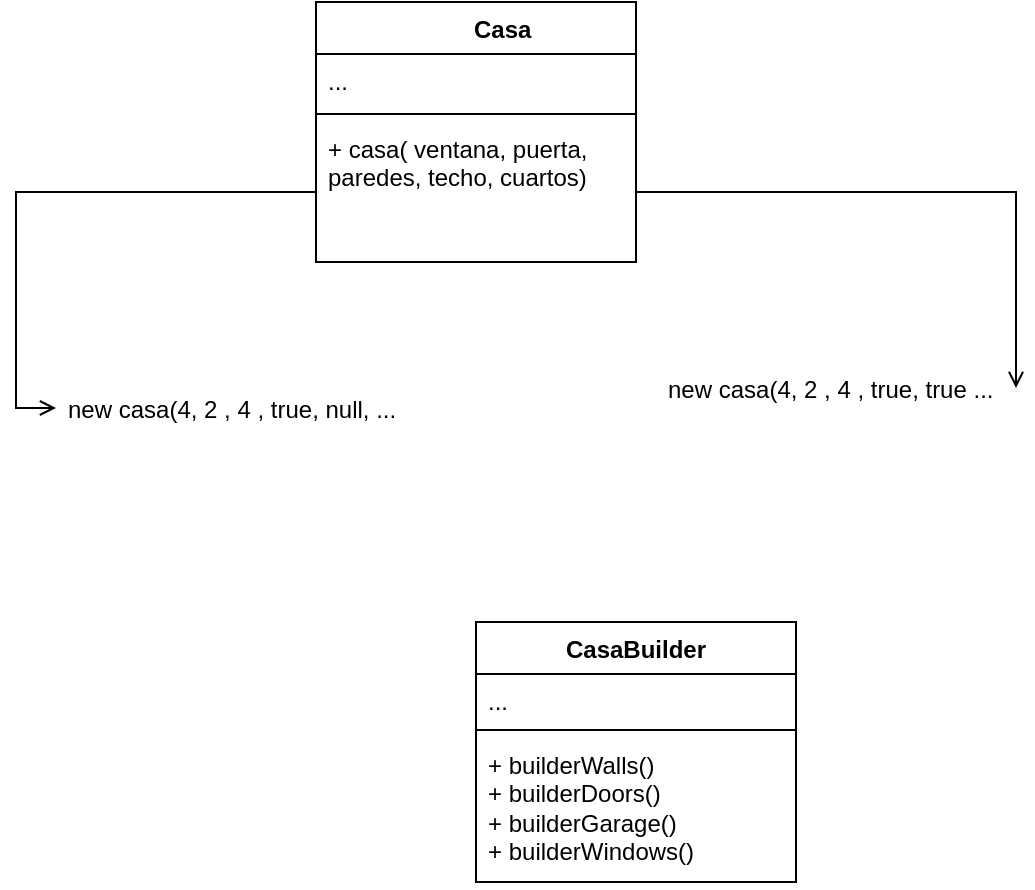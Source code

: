 <mxfile version="24.7.14">
  <diagram name="Página-1" id="amMgD-PPvfzaFwMJORSV">
    <mxGraphModel dx="825" dy="472" grid="1" gridSize="10" guides="1" tooltips="1" connect="1" arrows="1" fold="1" page="1" pageScale="1" pageWidth="827" pageHeight="1169" math="0" shadow="0">
      <root>
        <mxCell id="0" />
        <mxCell id="1" parent="0" />
        <mxCell id="pAlghJhNvrKWrn9jYM5v-1" value="&lt;span style=&quot;white-space: pre;&quot;&gt;&#x9;&lt;/span&gt;Casa" style="swimlane;fontStyle=1;align=center;verticalAlign=top;childLayout=stackLayout;horizontal=1;startSize=26;horizontalStack=0;resizeParent=1;resizeParentMax=0;resizeLast=0;collapsible=1;marginBottom=0;whiteSpace=wrap;html=1;" vertex="1" parent="1">
          <mxGeometry x="200" y="40" width="160" height="130" as="geometry" />
        </mxCell>
        <mxCell id="pAlghJhNvrKWrn9jYM5v-2" value="..." style="text;strokeColor=none;fillColor=none;align=left;verticalAlign=top;spacingLeft=4;spacingRight=4;overflow=hidden;rotatable=0;points=[[0,0.5],[1,0.5]];portConstraint=eastwest;whiteSpace=wrap;html=1;" vertex="1" parent="pAlghJhNvrKWrn9jYM5v-1">
          <mxGeometry y="26" width="160" height="26" as="geometry" />
        </mxCell>
        <mxCell id="pAlghJhNvrKWrn9jYM5v-3" value="" style="line;strokeWidth=1;fillColor=none;align=left;verticalAlign=middle;spacingTop=-1;spacingLeft=3;spacingRight=3;rotatable=0;labelPosition=right;points=[];portConstraint=eastwest;strokeColor=inherit;" vertex="1" parent="pAlghJhNvrKWrn9jYM5v-1">
          <mxGeometry y="52" width="160" height="8" as="geometry" />
        </mxCell>
        <mxCell id="pAlghJhNvrKWrn9jYM5v-4" value="+ casa( ventana, puerta, paredes, techo, cuartos)" style="text;strokeColor=none;fillColor=none;align=left;verticalAlign=top;spacingLeft=4;spacingRight=4;overflow=hidden;rotatable=0;points=[[0,0.5],[1,0.5]];portConstraint=eastwest;whiteSpace=wrap;html=1;" vertex="1" parent="pAlghJhNvrKWrn9jYM5v-1">
          <mxGeometry y="60" width="160" height="70" as="geometry" />
        </mxCell>
        <mxCell id="pAlghJhNvrKWrn9jYM5v-5" value="new casa(4, 2 , 4 , true, null, ..." style="text;strokeColor=none;fillColor=none;align=left;verticalAlign=top;spacingLeft=4;spacingRight=4;overflow=hidden;rotatable=0;points=[[0,0.5],[1,0.5]];portConstraint=eastwest;whiteSpace=wrap;html=1;" vertex="1" parent="1">
          <mxGeometry x="70" y="230" width="180" height="26" as="geometry" />
        </mxCell>
        <mxCell id="pAlghJhNvrKWrn9jYM5v-6" style="edgeStyle=orthogonalEdgeStyle;rounded=0;orthogonalLoop=1;jettySize=auto;html=1;entryX=0;entryY=0.5;entryDx=0;entryDy=0;endArrow=open;endFill=0;" edge="1" parent="1" source="pAlghJhNvrKWrn9jYM5v-4" target="pAlghJhNvrKWrn9jYM5v-5">
          <mxGeometry relative="1" as="geometry" />
        </mxCell>
        <mxCell id="pAlghJhNvrKWrn9jYM5v-7" value="new casa(4, 2 , 4 , true, true ..." style="text;strokeColor=none;fillColor=none;align=left;verticalAlign=top;spacingLeft=4;spacingRight=4;overflow=hidden;rotatable=0;points=[[0,0.5],[1,0.5]];portConstraint=eastwest;whiteSpace=wrap;html=1;" vertex="1" parent="1">
          <mxGeometry x="370" y="220" width="180" height="26" as="geometry" />
        </mxCell>
        <mxCell id="pAlghJhNvrKWrn9jYM5v-8" style="edgeStyle=orthogonalEdgeStyle;rounded=0;orthogonalLoop=1;jettySize=auto;html=1;exitX=1;exitY=0.5;exitDx=0;exitDy=0;entryX=1;entryY=0.5;entryDx=0;entryDy=0;endArrow=open;endFill=0;" edge="1" parent="1" source="pAlghJhNvrKWrn9jYM5v-4" target="pAlghJhNvrKWrn9jYM5v-7">
          <mxGeometry relative="1" as="geometry">
            <Array as="points">
              <mxPoint x="550" y="135" />
            </Array>
          </mxGeometry>
        </mxCell>
        <mxCell id="pAlghJhNvrKWrn9jYM5v-17" value="CasaBuilder" style="swimlane;fontStyle=1;align=center;verticalAlign=top;childLayout=stackLayout;horizontal=1;startSize=26;horizontalStack=0;resizeParent=1;resizeParentMax=0;resizeLast=0;collapsible=1;marginBottom=0;whiteSpace=wrap;html=1;" vertex="1" parent="1">
          <mxGeometry x="280" y="350" width="160" height="130" as="geometry" />
        </mxCell>
        <mxCell id="pAlghJhNvrKWrn9jYM5v-18" value="..." style="text;strokeColor=none;fillColor=none;align=left;verticalAlign=top;spacingLeft=4;spacingRight=4;overflow=hidden;rotatable=0;points=[[0,0.5],[1,0.5]];portConstraint=eastwest;whiteSpace=wrap;html=1;" vertex="1" parent="pAlghJhNvrKWrn9jYM5v-17">
          <mxGeometry y="26" width="160" height="24" as="geometry" />
        </mxCell>
        <mxCell id="pAlghJhNvrKWrn9jYM5v-19" value="" style="line;strokeWidth=1;fillColor=none;align=left;verticalAlign=middle;spacingTop=-1;spacingLeft=3;spacingRight=3;rotatable=0;labelPosition=right;points=[];portConstraint=eastwest;strokeColor=inherit;" vertex="1" parent="pAlghJhNvrKWrn9jYM5v-17">
          <mxGeometry y="50" width="160" height="8" as="geometry" />
        </mxCell>
        <mxCell id="pAlghJhNvrKWrn9jYM5v-20" value="+ builderWalls()&lt;div&gt;+ builderDoors()&lt;/div&gt;&lt;div&gt;+ builderGarage()&lt;/div&gt;&lt;div&gt;+ builderWindows()&lt;/div&gt;" style="text;strokeColor=none;fillColor=none;align=left;verticalAlign=top;spacingLeft=4;spacingRight=4;overflow=hidden;rotatable=0;points=[[0,0.5],[1,0.5]];portConstraint=eastwest;whiteSpace=wrap;html=1;" vertex="1" parent="pAlghJhNvrKWrn9jYM5v-17">
          <mxGeometry y="58" width="160" height="72" as="geometry" />
        </mxCell>
      </root>
    </mxGraphModel>
  </diagram>
</mxfile>
